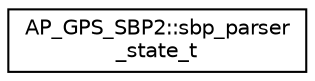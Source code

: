 digraph "Graphical Class Hierarchy"
{
 // INTERACTIVE_SVG=YES
  edge [fontname="Helvetica",fontsize="10",labelfontname="Helvetica",labelfontsize="10"];
  node [fontname="Helvetica",fontsize="10",shape=record];
  rankdir="LR";
  Node1 [label="AP_GPS_SBP2::sbp_parser\l_state_t",height=0.2,width=0.4,color="black", fillcolor="white", style="filled",URL="$structAP__GPS__SBP2_1_1sbp__parser__state__t.html"];
}
